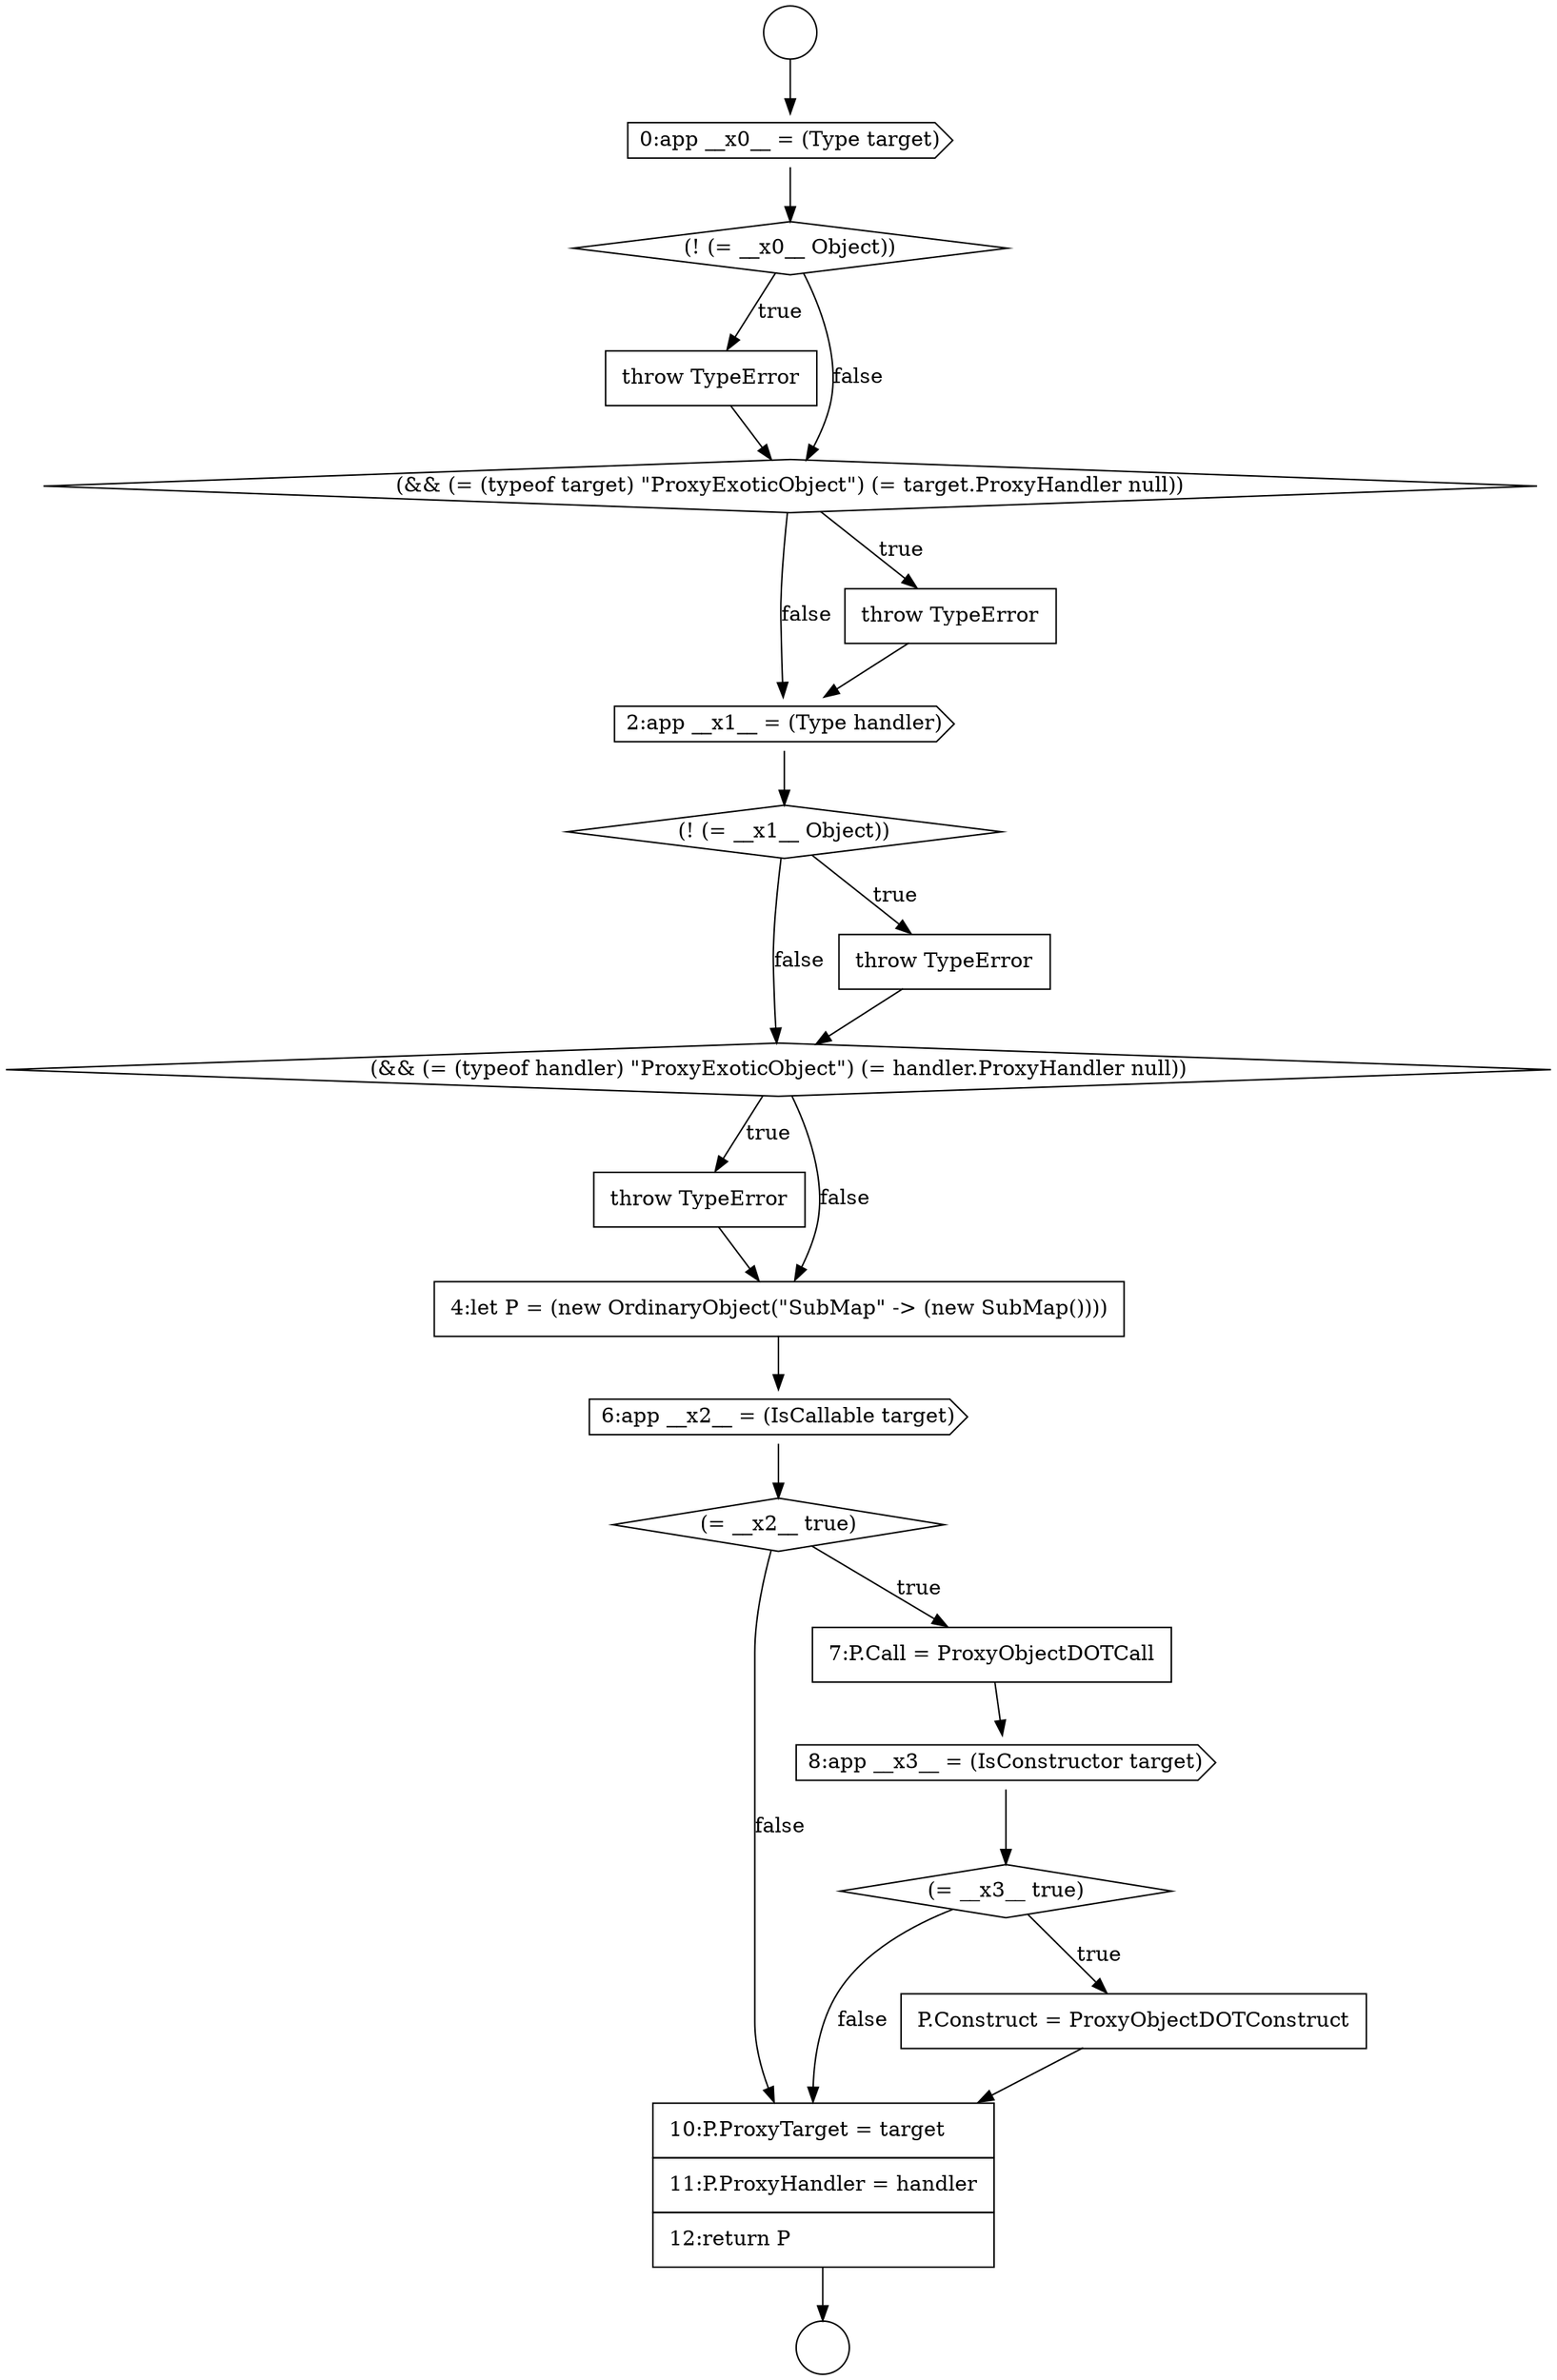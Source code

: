 digraph {
  node3276 [shape=none, margin=0, label=<<font color="black">
    <table border="0" cellborder="1" cellspacing="0" cellpadding="10">
      <tr><td align="left">10:P.ProxyTarget = target</td></tr>
      <tr><td align="left">11:P.ProxyHandler = handler</td></tr>
      <tr><td align="left">12:return P</td></tr>
    </table>
  </font>> color="black" fillcolor="white" style=filled]
  node3265 [shape=diamond, label=<<font color="black">(! (= __x1__ Object))</font>> color="black" fillcolor="white" style=filled]
  node3261 [shape=none, margin=0, label=<<font color="black">
    <table border="0" cellborder="1" cellspacing="0" cellpadding="10">
      <tr><td align="left">throw TypeError</td></tr>
    </table>
  </font>> color="black" fillcolor="white" style=filled]
  node3270 [shape=cds, label=<<font color="black">6:app __x2__ = (IsCallable target)</font>> color="black" fillcolor="white" style=filled]
  node3260 [shape=diamond, label=<<font color="black">(! (= __x0__ Object))</font>> color="black" fillcolor="white" style=filled]
  node3273 [shape=cds, label=<<font color="black">8:app __x3__ = (IsConstructor target)</font>> color="black" fillcolor="white" style=filled]
  node3267 [shape=diamond, label=<<font color="black">(&amp;&amp; (= (typeof handler) &quot;ProxyExoticObject&quot;) (= handler.ProxyHandler null))</font>> color="black" fillcolor="white" style=filled]
  node3264 [shape=cds, label=<<font color="black">2:app __x1__ = (Type handler)</font>> color="black" fillcolor="white" style=filled]
  node3259 [shape=cds, label=<<font color="black">0:app __x0__ = (Type target)</font>> color="black" fillcolor="white" style=filled]
  node3263 [shape=none, margin=0, label=<<font color="black">
    <table border="0" cellborder="1" cellspacing="0" cellpadding="10">
      <tr><td align="left">throw TypeError</td></tr>
    </table>
  </font>> color="black" fillcolor="white" style=filled]
  node3275 [shape=none, margin=0, label=<<font color="black">
    <table border="0" cellborder="1" cellspacing="0" cellpadding="10">
      <tr><td align="left">P.Construct = ProxyObjectDOTConstruct</td></tr>
    </table>
  </font>> color="black" fillcolor="white" style=filled]
  node3268 [shape=none, margin=0, label=<<font color="black">
    <table border="0" cellborder="1" cellspacing="0" cellpadding="10">
      <tr><td align="left">throw TypeError</td></tr>
    </table>
  </font>> color="black" fillcolor="white" style=filled]
  node3258 [shape=circle label=" " color="black" fillcolor="white" style=filled]
  node3271 [shape=diamond, label=<<font color="black">(= __x2__ true)</font>> color="black" fillcolor="white" style=filled]
  node3269 [shape=none, margin=0, label=<<font color="black">
    <table border="0" cellborder="1" cellspacing="0" cellpadding="10">
      <tr><td align="left">4:let P = (new OrdinaryObject(&quot;SubMap&quot; -&gt; (new SubMap())))</td></tr>
    </table>
  </font>> color="black" fillcolor="white" style=filled]
  node3257 [shape=circle label=" " color="black" fillcolor="white" style=filled]
  node3262 [shape=diamond, label=<<font color="black">(&amp;&amp; (= (typeof target) &quot;ProxyExoticObject&quot;) (= target.ProxyHandler null))</font>> color="black" fillcolor="white" style=filled]
  node3274 [shape=diamond, label=<<font color="black">(= __x3__ true)</font>> color="black" fillcolor="white" style=filled]
  node3266 [shape=none, margin=0, label=<<font color="black">
    <table border="0" cellborder="1" cellspacing="0" cellpadding="10">
      <tr><td align="left">throw TypeError</td></tr>
    </table>
  </font>> color="black" fillcolor="white" style=filled]
  node3272 [shape=none, margin=0, label=<<font color="black">
    <table border="0" cellborder="1" cellspacing="0" cellpadding="10">
      <tr><td align="left">7:P.Call = ProxyObjectDOTCall</td></tr>
    </table>
  </font>> color="black" fillcolor="white" style=filled]
  node3271 -> node3272 [label=<<font color="black">true</font>> color="black"]
  node3271 -> node3276 [label=<<font color="black">false</font>> color="black"]
  node3266 -> node3267 [ color="black"]
  node3272 -> node3273 [ color="black"]
  node3269 -> node3270 [ color="black"]
  node3259 -> node3260 [ color="black"]
  node3273 -> node3274 [ color="black"]
  node3260 -> node3261 [label=<<font color="black">true</font>> color="black"]
  node3260 -> node3262 [label=<<font color="black">false</font>> color="black"]
  node3262 -> node3263 [label=<<font color="black">true</font>> color="black"]
  node3262 -> node3264 [label=<<font color="black">false</font>> color="black"]
  node3268 -> node3269 [ color="black"]
  node3275 -> node3276 [ color="black"]
  node3270 -> node3271 [ color="black"]
  node3267 -> node3268 [label=<<font color="black">true</font>> color="black"]
  node3267 -> node3269 [label=<<font color="black">false</font>> color="black"]
  node3257 -> node3259 [ color="black"]
  node3276 -> node3258 [ color="black"]
  node3274 -> node3275 [label=<<font color="black">true</font>> color="black"]
  node3274 -> node3276 [label=<<font color="black">false</font>> color="black"]
  node3264 -> node3265 [ color="black"]
  node3263 -> node3264 [ color="black"]
  node3261 -> node3262 [ color="black"]
  node3265 -> node3266 [label=<<font color="black">true</font>> color="black"]
  node3265 -> node3267 [label=<<font color="black">false</font>> color="black"]
}
